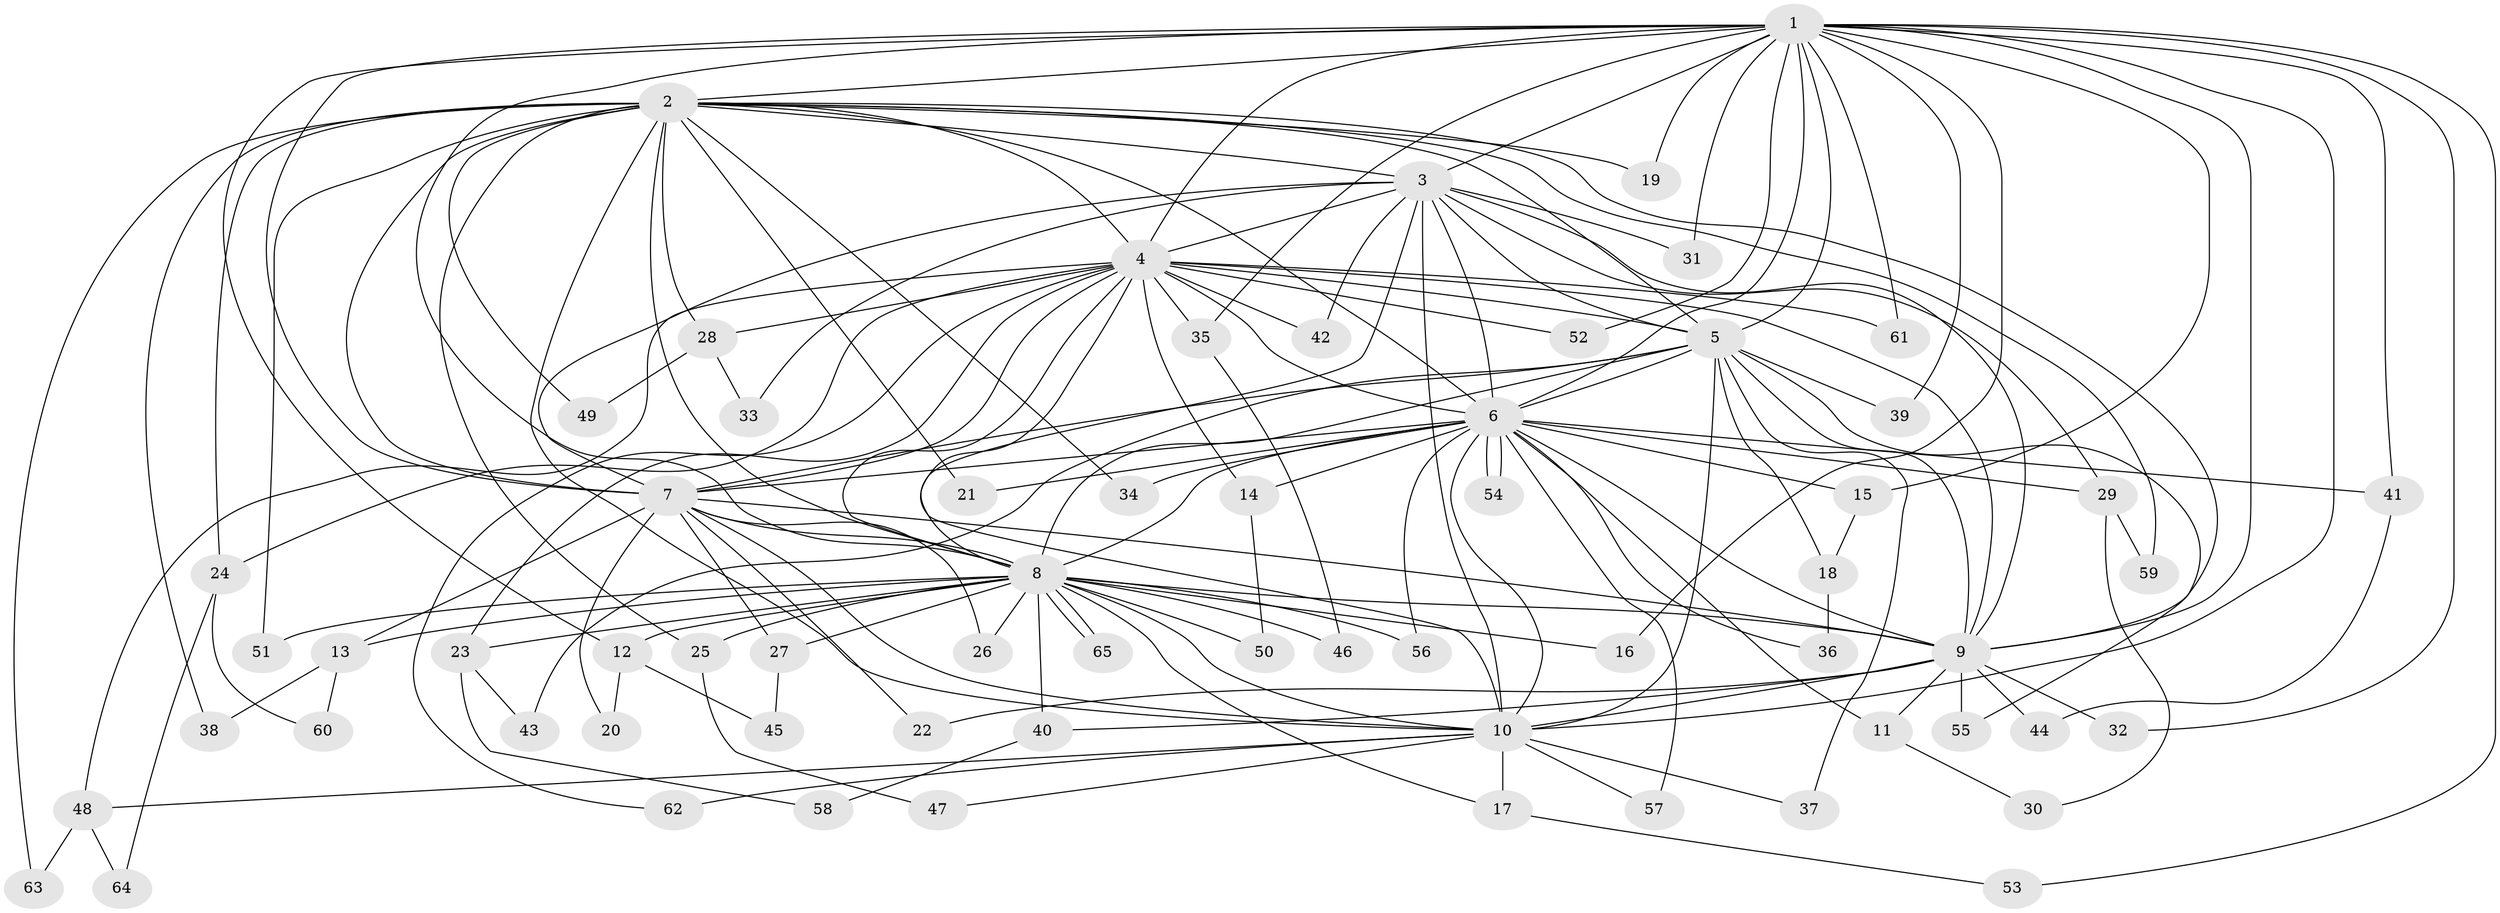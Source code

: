 // coarse degree distribution, {16: 0.021739130434782608, 20: 0.043478260869565216, 21: 0.021739130434782608, 3: 0.21739130434782608, 2: 0.3695652173913043, 4: 0.15217391304347827, 13: 0.043478260869565216, 12: 0.043478260869565216, 19: 0.021739130434782608, 1: 0.043478260869565216, 14: 0.021739130434782608}
// Generated by graph-tools (version 1.1) at 2025/36/03/04/25 23:36:17]
// undirected, 65 vertices, 155 edges
graph export_dot {
  node [color=gray90,style=filled];
  1;
  2;
  3;
  4;
  5;
  6;
  7;
  8;
  9;
  10;
  11;
  12;
  13;
  14;
  15;
  16;
  17;
  18;
  19;
  20;
  21;
  22;
  23;
  24;
  25;
  26;
  27;
  28;
  29;
  30;
  31;
  32;
  33;
  34;
  35;
  36;
  37;
  38;
  39;
  40;
  41;
  42;
  43;
  44;
  45;
  46;
  47;
  48;
  49;
  50;
  51;
  52;
  53;
  54;
  55;
  56;
  57;
  58;
  59;
  60;
  61;
  62;
  63;
  64;
  65;
  1 -- 2;
  1 -- 3;
  1 -- 4;
  1 -- 5;
  1 -- 6;
  1 -- 7;
  1 -- 8;
  1 -- 9;
  1 -- 10;
  1 -- 12;
  1 -- 15;
  1 -- 16;
  1 -- 19;
  1 -- 31;
  1 -- 32;
  1 -- 35;
  1 -- 39;
  1 -- 41;
  1 -- 52;
  1 -- 53;
  1 -- 61;
  2 -- 3;
  2 -- 4;
  2 -- 5;
  2 -- 6;
  2 -- 7;
  2 -- 8;
  2 -- 9;
  2 -- 10;
  2 -- 19;
  2 -- 21;
  2 -- 24;
  2 -- 25;
  2 -- 28;
  2 -- 34;
  2 -- 38;
  2 -- 49;
  2 -- 51;
  2 -- 59;
  2 -- 63;
  3 -- 4;
  3 -- 5;
  3 -- 6;
  3 -- 7;
  3 -- 8;
  3 -- 9;
  3 -- 10;
  3 -- 29;
  3 -- 31;
  3 -- 33;
  3 -- 42;
  4 -- 5;
  4 -- 6;
  4 -- 7;
  4 -- 8;
  4 -- 9;
  4 -- 10;
  4 -- 14;
  4 -- 23;
  4 -- 24;
  4 -- 28;
  4 -- 35;
  4 -- 42;
  4 -- 48;
  4 -- 52;
  4 -- 61;
  4 -- 62;
  5 -- 6;
  5 -- 7;
  5 -- 8;
  5 -- 9;
  5 -- 10;
  5 -- 18;
  5 -- 37;
  5 -- 39;
  5 -- 43;
  5 -- 55;
  6 -- 7;
  6 -- 8;
  6 -- 9;
  6 -- 10;
  6 -- 11;
  6 -- 14;
  6 -- 15;
  6 -- 21;
  6 -- 29;
  6 -- 34;
  6 -- 36;
  6 -- 41;
  6 -- 54;
  6 -- 54;
  6 -- 56;
  6 -- 57;
  7 -- 8;
  7 -- 9;
  7 -- 10;
  7 -- 13;
  7 -- 20;
  7 -- 22;
  7 -- 26;
  7 -- 27;
  8 -- 9;
  8 -- 10;
  8 -- 12;
  8 -- 13;
  8 -- 16;
  8 -- 17;
  8 -- 23;
  8 -- 25;
  8 -- 26;
  8 -- 27;
  8 -- 40;
  8 -- 46;
  8 -- 50;
  8 -- 51;
  8 -- 56;
  8 -- 65;
  8 -- 65;
  9 -- 10;
  9 -- 11;
  9 -- 22;
  9 -- 32;
  9 -- 40;
  9 -- 44;
  9 -- 55;
  10 -- 17;
  10 -- 37;
  10 -- 47;
  10 -- 48;
  10 -- 57;
  10 -- 62;
  11 -- 30;
  12 -- 20;
  12 -- 45;
  13 -- 38;
  13 -- 60;
  14 -- 50;
  15 -- 18;
  17 -- 53;
  18 -- 36;
  23 -- 43;
  23 -- 58;
  24 -- 60;
  24 -- 64;
  25 -- 47;
  27 -- 45;
  28 -- 33;
  28 -- 49;
  29 -- 30;
  29 -- 59;
  35 -- 46;
  40 -- 58;
  41 -- 44;
  48 -- 63;
  48 -- 64;
}
